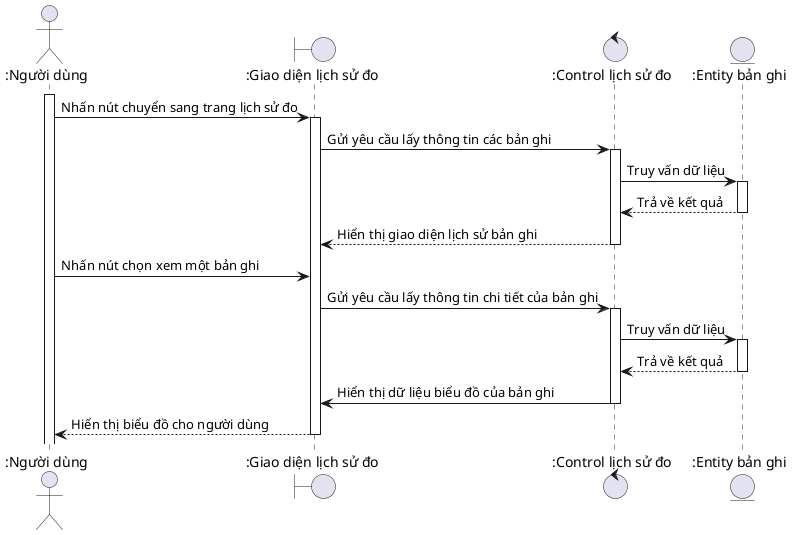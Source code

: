 @startuml

actor ":Người dùng" as User
boundary ":Giao diện lịch sử đo" as ClientApp
control ":Control lịch sử đo" as Control
entity ":Entity bản ghi" as Entity

activate User
User -> ClientApp: Nhấn nút chuyển sang trang lịch sử đo
activate ClientApp
ClientApp -> Control: Gửi yêu cầu lấy thông tin các bản ghi
activate Control
Control -> Entity: Truy vấn dữ liệu
activate Entity
Entity --> Control: Trả về kết quả
deactivate Entity
Control --> ClientApp: Hiển thị giao diện lịch sử bản ghi
deactivate Control

User -> ClientApp: Nhấn nút chọn xem một bản ghi
ClientApp -> Control: Gửi yêu cầu lấy thông tin chi tiết của bản ghi
activate Control
Control -> Entity: Truy vấn dữ liệu
activate Entity
Entity --> Control: Trả về kết quả
deactivate Entity
Control -> ClientApp: Hiển thị dữ liệu biểu đồ của bản ghi
deactivate Control
ClientApp --> User: Hiển thị biểu đồ cho người dùng
deactivate ClientApp

@enduml
